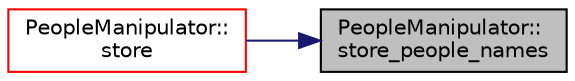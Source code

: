 digraph "PeopleManipulator::store_people_names"
{
 // LATEX_PDF_SIZE
  edge [fontname="Helvetica",fontsize="10",labelfontname="Helvetica",labelfontsize="10"];
  node [fontname="Helvetica",fontsize="10",shape=record];
  rankdir="RL";
  Node1 [label="PeopleManipulator::\lstore_people_names",height=0.2,width=0.4,color="black", fillcolor="grey75", style="filled", fontcolor="black",tooltip=" "];
  Node1 -> Node2 [dir="back",color="midnightblue",fontsize="10",style="solid",fontname="Helvetica"];
  Node2 [label="PeopleManipulator::\lstore",height=0.2,width=0.4,color="red", fillcolor="white", style="filled",URL="$class_people_manipulator.html#afab4881b75aa9bd257030eb84747b1ac",tooltip=" "];
}

